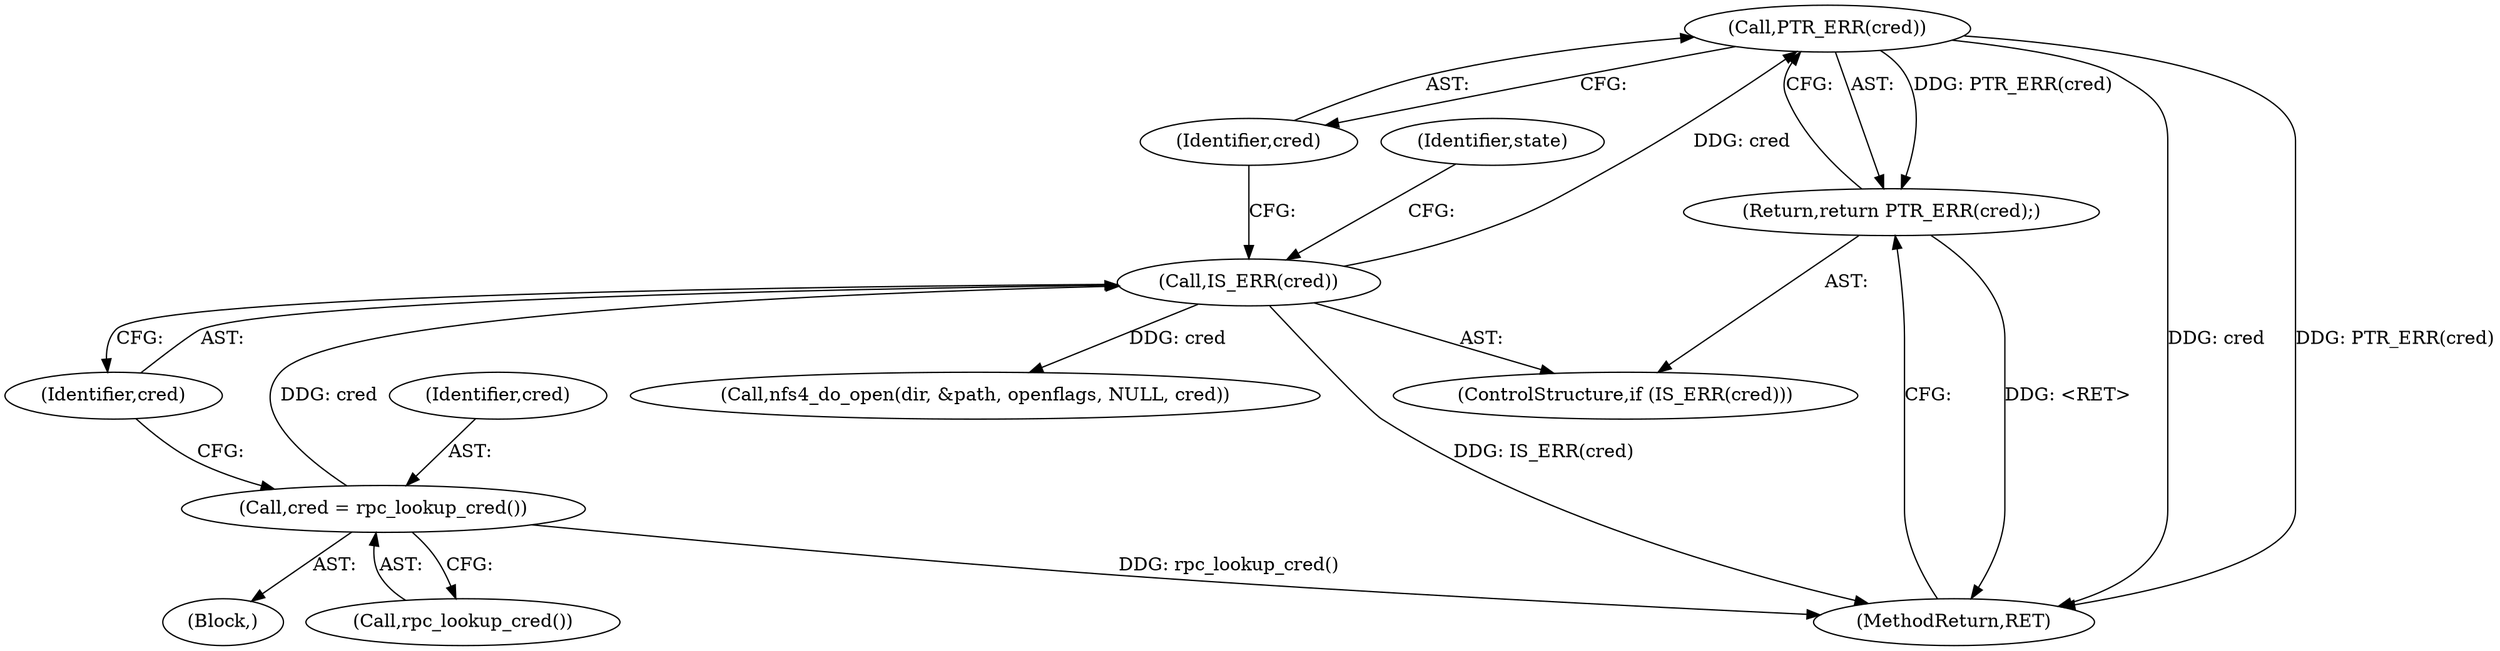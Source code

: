 digraph "0_linux_dc0b027dfadfcb8a5504f7d8052754bf8d501ab9_16@pointer" {
"1000116" [label="(Call,PTR_ERR(cred))"];
"1000113" [label="(Call,IS_ERR(cred))"];
"1000109" [label="(Call,cred = rpc_lookup_cred())"];
"1000115" [label="(Return,return PTR_ERR(cred);)"];
"1000109" [label="(Call,cred = rpc_lookup_cred())"];
"1000113" [label="(Call,IS_ERR(cred))"];
"1000117" [label="(Identifier,cred)"];
"1000110" [label="(Identifier,cred)"];
"1000115" [label="(Return,return PTR_ERR(cred);)"];
"1000120" [label="(Call,nfs4_do_open(dir, &path, openflags, NULL, cred))"];
"1000116" [label="(Call,PTR_ERR(cred))"];
"1000182" [label="(MethodReturn,RET)"];
"1000105" [label="(Block,)"];
"1000111" [label="(Call,rpc_lookup_cred())"];
"1000119" [label="(Identifier,state)"];
"1000112" [label="(ControlStructure,if (IS_ERR(cred)))"];
"1000114" [label="(Identifier,cred)"];
"1000116" -> "1000115"  [label="AST: "];
"1000116" -> "1000117"  [label="CFG: "];
"1000117" -> "1000116"  [label="AST: "];
"1000115" -> "1000116"  [label="CFG: "];
"1000116" -> "1000182"  [label="DDG: cred"];
"1000116" -> "1000182"  [label="DDG: PTR_ERR(cred)"];
"1000116" -> "1000115"  [label="DDG: PTR_ERR(cred)"];
"1000113" -> "1000116"  [label="DDG: cred"];
"1000113" -> "1000112"  [label="AST: "];
"1000113" -> "1000114"  [label="CFG: "];
"1000114" -> "1000113"  [label="AST: "];
"1000117" -> "1000113"  [label="CFG: "];
"1000119" -> "1000113"  [label="CFG: "];
"1000113" -> "1000182"  [label="DDG: IS_ERR(cred)"];
"1000109" -> "1000113"  [label="DDG: cred"];
"1000113" -> "1000120"  [label="DDG: cred"];
"1000109" -> "1000105"  [label="AST: "];
"1000109" -> "1000111"  [label="CFG: "];
"1000110" -> "1000109"  [label="AST: "];
"1000111" -> "1000109"  [label="AST: "];
"1000114" -> "1000109"  [label="CFG: "];
"1000109" -> "1000182"  [label="DDG: rpc_lookup_cred()"];
"1000115" -> "1000112"  [label="AST: "];
"1000182" -> "1000115"  [label="CFG: "];
"1000115" -> "1000182"  [label="DDG: <RET>"];
}
